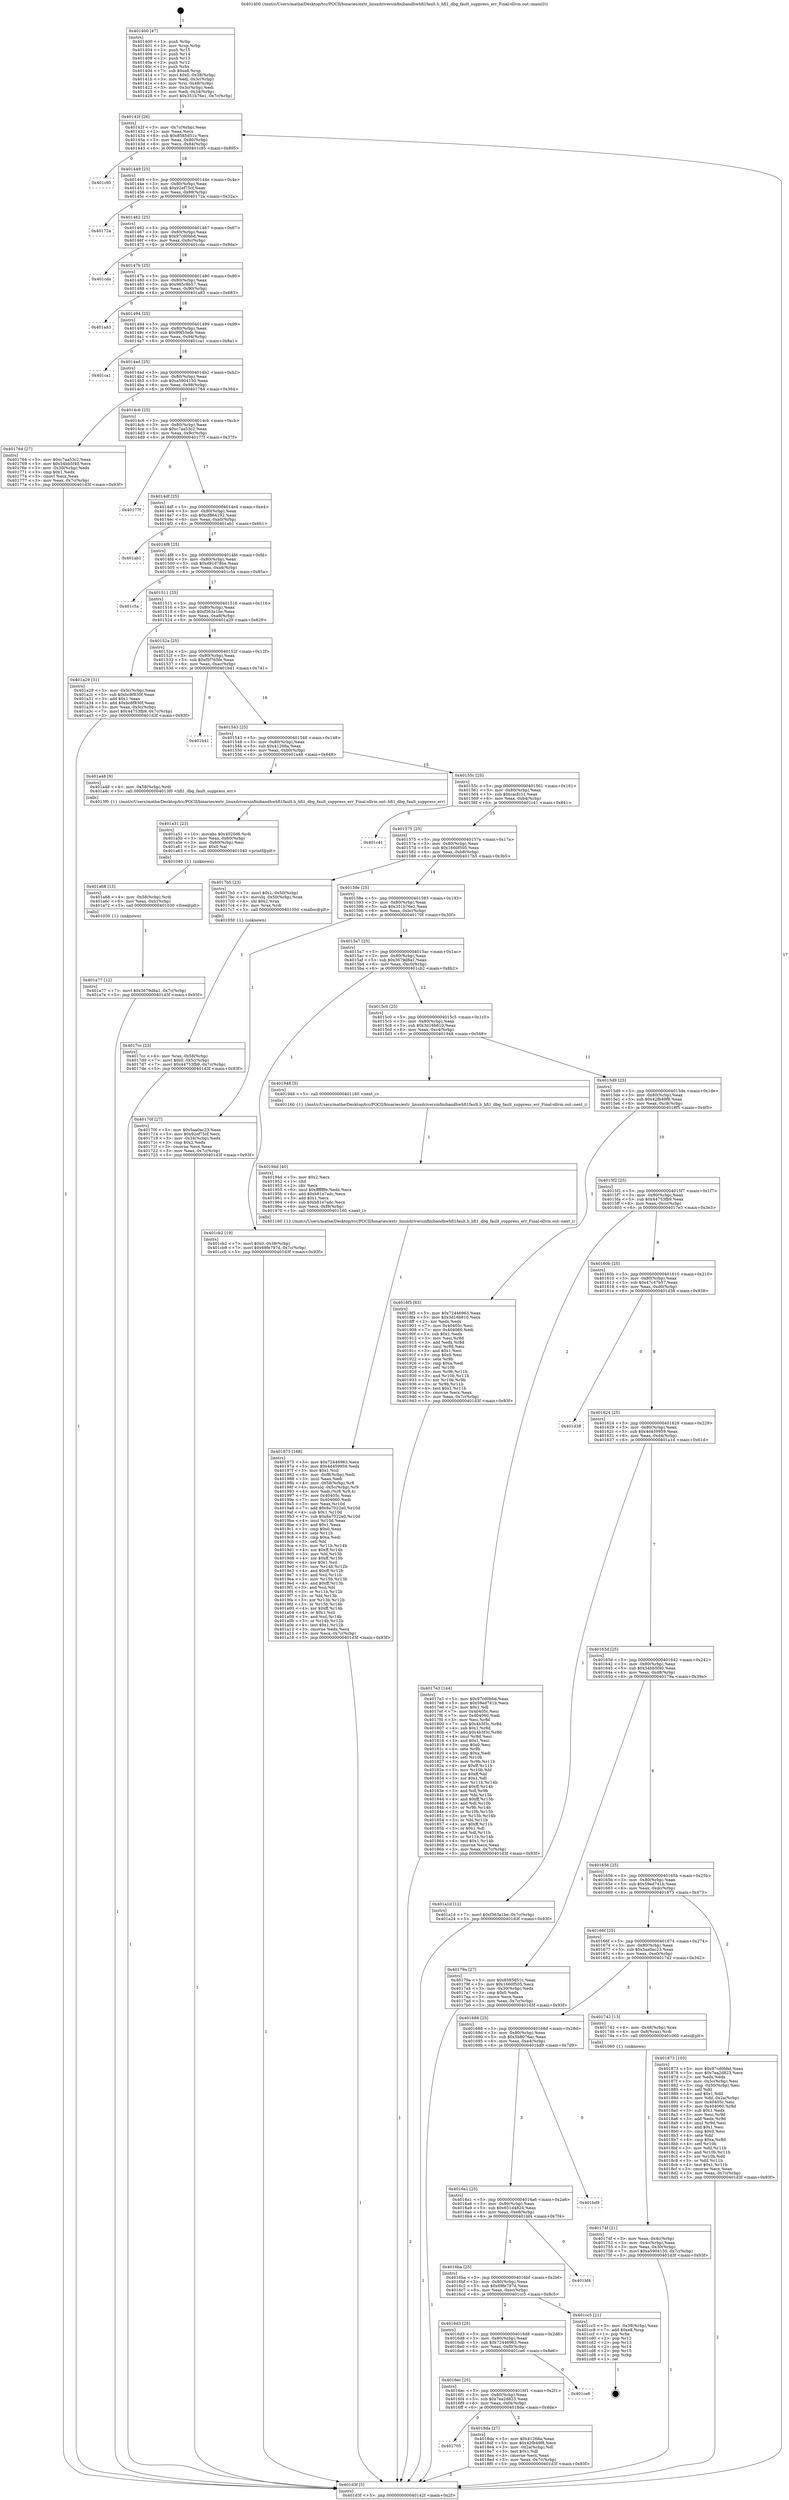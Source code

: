 digraph "0x401400" {
  label = "0x401400 (/mnt/c/Users/mathe/Desktop/tcc/POCII/binaries/extr_linuxdriversinfinibandhwhfi1fault.h_hfi1_dbg_fault_suppress_err_Final-ollvm.out::main(0))"
  labelloc = "t"
  node[shape=record]

  Entry [label="",width=0.3,height=0.3,shape=circle,fillcolor=black,style=filled]
  "0x40142f" [label="{
     0x40142f [26]\l
     | [instrs]\l
     &nbsp;&nbsp;0x40142f \<+3\>: mov -0x7c(%rbp),%eax\l
     &nbsp;&nbsp;0x401432 \<+2\>: mov %eax,%ecx\l
     &nbsp;&nbsp;0x401434 \<+6\>: sub $0x8585d51c,%ecx\l
     &nbsp;&nbsp;0x40143a \<+3\>: mov %eax,-0x80(%rbp)\l
     &nbsp;&nbsp;0x40143d \<+6\>: mov %ecx,-0x84(%rbp)\l
     &nbsp;&nbsp;0x401443 \<+6\>: je 0000000000401c95 \<main+0x895\>\l
  }"]
  "0x401c95" [label="{
     0x401c95\l
  }", style=dashed]
  "0x401449" [label="{
     0x401449 [25]\l
     | [instrs]\l
     &nbsp;&nbsp;0x401449 \<+5\>: jmp 000000000040144e \<main+0x4e\>\l
     &nbsp;&nbsp;0x40144e \<+3\>: mov -0x80(%rbp),%eax\l
     &nbsp;&nbsp;0x401451 \<+5\>: sub $0x92ef75cf,%eax\l
     &nbsp;&nbsp;0x401456 \<+6\>: mov %eax,-0x88(%rbp)\l
     &nbsp;&nbsp;0x40145c \<+6\>: je 000000000040172a \<main+0x32a\>\l
  }"]
  Exit [label="",width=0.3,height=0.3,shape=circle,fillcolor=black,style=filled,peripheries=2]
  "0x40172a" [label="{
     0x40172a\l
  }", style=dashed]
  "0x401462" [label="{
     0x401462 [25]\l
     | [instrs]\l
     &nbsp;&nbsp;0x401462 \<+5\>: jmp 0000000000401467 \<main+0x67\>\l
     &nbsp;&nbsp;0x401467 \<+3\>: mov -0x80(%rbp),%eax\l
     &nbsp;&nbsp;0x40146a \<+5\>: sub $0x97cd0bbd,%eax\l
     &nbsp;&nbsp;0x40146f \<+6\>: mov %eax,-0x8c(%rbp)\l
     &nbsp;&nbsp;0x401475 \<+6\>: je 0000000000401cda \<main+0x8da\>\l
  }"]
  "0x401a77" [label="{
     0x401a77 [12]\l
     | [instrs]\l
     &nbsp;&nbsp;0x401a77 \<+7\>: movl $0x3679d8a1,-0x7c(%rbp)\l
     &nbsp;&nbsp;0x401a7e \<+5\>: jmp 0000000000401d3f \<main+0x93f\>\l
  }"]
  "0x401cda" [label="{
     0x401cda\l
  }", style=dashed]
  "0x40147b" [label="{
     0x40147b [25]\l
     | [instrs]\l
     &nbsp;&nbsp;0x40147b \<+5\>: jmp 0000000000401480 \<main+0x80\>\l
     &nbsp;&nbsp;0x401480 \<+3\>: mov -0x80(%rbp),%eax\l
     &nbsp;&nbsp;0x401483 \<+5\>: sub $0x985c8b57,%eax\l
     &nbsp;&nbsp;0x401488 \<+6\>: mov %eax,-0x90(%rbp)\l
     &nbsp;&nbsp;0x40148e \<+6\>: je 0000000000401a83 \<main+0x683\>\l
  }"]
  "0x401a68" [label="{
     0x401a68 [15]\l
     | [instrs]\l
     &nbsp;&nbsp;0x401a68 \<+4\>: mov -0x58(%rbp),%rdi\l
     &nbsp;&nbsp;0x401a6c \<+6\>: mov %eax,-0xfc(%rbp)\l
     &nbsp;&nbsp;0x401a72 \<+5\>: call 0000000000401030 \<free@plt\>\l
     | [calls]\l
     &nbsp;&nbsp;0x401030 \{1\} (unknown)\l
  }"]
  "0x401a83" [label="{
     0x401a83\l
  }", style=dashed]
  "0x401494" [label="{
     0x401494 [25]\l
     | [instrs]\l
     &nbsp;&nbsp;0x401494 \<+5\>: jmp 0000000000401499 \<main+0x99\>\l
     &nbsp;&nbsp;0x401499 \<+3\>: mov -0x80(%rbp),%eax\l
     &nbsp;&nbsp;0x40149c \<+5\>: sub $0x99f55efe,%eax\l
     &nbsp;&nbsp;0x4014a1 \<+6\>: mov %eax,-0x94(%rbp)\l
     &nbsp;&nbsp;0x4014a7 \<+6\>: je 0000000000401ca1 \<main+0x8a1\>\l
  }"]
  "0x401a51" [label="{
     0x401a51 [23]\l
     | [instrs]\l
     &nbsp;&nbsp;0x401a51 \<+10\>: movabs $0x4020d6,%rdi\l
     &nbsp;&nbsp;0x401a5b \<+3\>: mov %eax,-0x60(%rbp)\l
     &nbsp;&nbsp;0x401a5e \<+3\>: mov -0x60(%rbp),%esi\l
     &nbsp;&nbsp;0x401a61 \<+2\>: mov $0x0,%al\l
     &nbsp;&nbsp;0x401a63 \<+5\>: call 0000000000401040 \<printf@plt\>\l
     | [calls]\l
     &nbsp;&nbsp;0x401040 \{1\} (unknown)\l
  }"]
  "0x401ca1" [label="{
     0x401ca1\l
  }", style=dashed]
  "0x4014ad" [label="{
     0x4014ad [25]\l
     | [instrs]\l
     &nbsp;&nbsp;0x4014ad \<+5\>: jmp 00000000004014b2 \<main+0xb2\>\l
     &nbsp;&nbsp;0x4014b2 \<+3\>: mov -0x80(%rbp),%eax\l
     &nbsp;&nbsp;0x4014b5 \<+5\>: sub $0xa5904150,%eax\l
     &nbsp;&nbsp;0x4014ba \<+6\>: mov %eax,-0x98(%rbp)\l
     &nbsp;&nbsp;0x4014c0 \<+6\>: je 0000000000401764 \<main+0x364\>\l
  }"]
  "0x401975" [label="{
     0x401975 [168]\l
     | [instrs]\l
     &nbsp;&nbsp;0x401975 \<+5\>: mov $0x72446963,%ecx\l
     &nbsp;&nbsp;0x40197a \<+5\>: mov $0x4d459959,%edx\l
     &nbsp;&nbsp;0x40197f \<+3\>: mov $0x1,%sil\l
     &nbsp;&nbsp;0x401982 \<+6\>: mov -0xf8(%rbp),%edi\l
     &nbsp;&nbsp;0x401988 \<+3\>: imul %eax,%edi\l
     &nbsp;&nbsp;0x40198b \<+4\>: mov -0x58(%rbp),%r8\l
     &nbsp;&nbsp;0x40198f \<+4\>: movslq -0x5c(%rbp),%r9\l
     &nbsp;&nbsp;0x401993 \<+4\>: mov %edi,(%r8,%r9,4)\l
     &nbsp;&nbsp;0x401997 \<+7\>: mov 0x40405c,%eax\l
     &nbsp;&nbsp;0x40199e \<+7\>: mov 0x404060,%edi\l
     &nbsp;&nbsp;0x4019a5 \<+3\>: mov %eax,%r10d\l
     &nbsp;&nbsp;0x4019a8 \<+7\>: add $0x8a7022a0,%r10d\l
     &nbsp;&nbsp;0x4019af \<+4\>: sub $0x1,%r10d\l
     &nbsp;&nbsp;0x4019b3 \<+7\>: sub $0x8a7022a0,%r10d\l
     &nbsp;&nbsp;0x4019ba \<+4\>: imul %r10d,%eax\l
     &nbsp;&nbsp;0x4019be \<+3\>: and $0x1,%eax\l
     &nbsp;&nbsp;0x4019c1 \<+3\>: cmp $0x0,%eax\l
     &nbsp;&nbsp;0x4019c4 \<+4\>: sete %r11b\l
     &nbsp;&nbsp;0x4019c8 \<+3\>: cmp $0xa,%edi\l
     &nbsp;&nbsp;0x4019cb \<+3\>: setl %bl\l
     &nbsp;&nbsp;0x4019ce \<+3\>: mov %r11b,%r14b\l
     &nbsp;&nbsp;0x4019d1 \<+4\>: xor $0xff,%r14b\l
     &nbsp;&nbsp;0x4019d5 \<+3\>: mov %bl,%r15b\l
     &nbsp;&nbsp;0x4019d8 \<+4\>: xor $0xff,%r15b\l
     &nbsp;&nbsp;0x4019dc \<+4\>: xor $0x1,%sil\l
     &nbsp;&nbsp;0x4019e0 \<+3\>: mov %r14b,%r12b\l
     &nbsp;&nbsp;0x4019e3 \<+4\>: and $0xff,%r12b\l
     &nbsp;&nbsp;0x4019e7 \<+3\>: and %sil,%r11b\l
     &nbsp;&nbsp;0x4019ea \<+3\>: mov %r15b,%r13b\l
     &nbsp;&nbsp;0x4019ed \<+4\>: and $0xff,%r13b\l
     &nbsp;&nbsp;0x4019f1 \<+3\>: and %sil,%bl\l
     &nbsp;&nbsp;0x4019f4 \<+3\>: or %r11b,%r12b\l
     &nbsp;&nbsp;0x4019f7 \<+3\>: or %bl,%r13b\l
     &nbsp;&nbsp;0x4019fa \<+3\>: xor %r13b,%r12b\l
     &nbsp;&nbsp;0x4019fd \<+3\>: or %r15b,%r14b\l
     &nbsp;&nbsp;0x401a00 \<+4\>: xor $0xff,%r14b\l
     &nbsp;&nbsp;0x401a04 \<+4\>: or $0x1,%sil\l
     &nbsp;&nbsp;0x401a08 \<+3\>: and %sil,%r14b\l
     &nbsp;&nbsp;0x401a0b \<+3\>: or %r14b,%r12b\l
     &nbsp;&nbsp;0x401a0e \<+4\>: test $0x1,%r12b\l
     &nbsp;&nbsp;0x401a12 \<+3\>: cmovne %edx,%ecx\l
     &nbsp;&nbsp;0x401a15 \<+3\>: mov %ecx,-0x7c(%rbp)\l
     &nbsp;&nbsp;0x401a18 \<+5\>: jmp 0000000000401d3f \<main+0x93f\>\l
  }"]
  "0x401764" [label="{
     0x401764 [27]\l
     | [instrs]\l
     &nbsp;&nbsp;0x401764 \<+5\>: mov $0xc7aa53c2,%eax\l
     &nbsp;&nbsp;0x401769 \<+5\>: mov $0x54bb5f40,%ecx\l
     &nbsp;&nbsp;0x40176e \<+3\>: mov -0x30(%rbp),%edx\l
     &nbsp;&nbsp;0x401771 \<+3\>: cmp $0x1,%edx\l
     &nbsp;&nbsp;0x401774 \<+3\>: cmovl %ecx,%eax\l
     &nbsp;&nbsp;0x401777 \<+3\>: mov %eax,-0x7c(%rbp)\l
     &nbsp;&nbsp;0x40177a \<+5\>: jmp 0000000000401d3f \<main+0x93f\>\l
  }"]
  "0x4014c6" [label="{
     0x4014c6 [25]\l
     | [instrs]\l
     &nbsp;&nbsp;0x4014c6 \<+5\>: jmp 00000000004014cb \<main+0xcb\>\l
     &nbsp;&nbsp;0x4014cb \<+3\>: mov -0x80(%rbp),%eax\l
     &nbsp;&nbsp;0x4014ce \<+5\>: sub $0xc7aa53c2,%eax\l
     &nbsp;&nbsp;0x4014d3 \<+6\>: mov %eax,-0x9c(%rbp)\l
     &nbsp;&nbsp;0x4014d9 \<+6\>: je 000000000040177f \<main+0x37f\>\l
  }"]
  "0x40194d" [label="{
     0x40194d [40]\l
     | [instrs]\l
     &nbsp;&nbsp;0x40194d \<+5\>: mov $0x2,%ecx\l
     &nbsp;&nbsp;0x401952 \<+1\>: cltd\l
     &nbsp;&nbsp;0x401953 \<+2\>: idiv %ecx\l
     &nbsp;&nbsp;0x401955 \<+6\>: imul $0xfffffffe,%edx,%ecx\l
     &nbsp;&nbsp;0x40195b \<+6\>: add $0xb81e7adc,%ecx\l
     &nbsp;&nbsp;0x401961 \<+3\>: add $0x1,%ecx\l
     &nbsp;&nbsp;0x401964 \<+6\>: sub $0xb81e7adc,%ecx\l
     &nbsp;&nbsp;0x40196a \<+6\>: mov %ecx,-0xf8(%rbp)\l
     &nbsp;&nbsp;0x401970 \<+5\>: call 0000000000401160 \<next_i\>\l
     | [calls]\l
     &nbsp;&nbsp;0x401160 \{1\} (/mnt/c/Users/mathe/Desktop/tcc/POCII/binaries/extr_linuxdriversinfinibandhwhfi1fault.h_hfi1_dbg_fault_suppress_err_Final-ollvm.out::next_i)\l
  }"]
  "0x40177f" [label="{
     0x40177f\l
  }", style=dashed]
  "0x4014df" [label="{
     0x4014df [25]\l
     | [instrs]\l
     &nbsp;&nbsp;0x4014df \<+5\>: jmp 00000000004014e4 \<main+0xe4\>\l
     &nbsp;&nbsp;0x4014e4 \<+3\>: mov -0x80(%rbp),%eax\l
     &nbsp;&nbsp;0x4014e7 \<+5\>: sub $0xcf864192,%eax\l
     &nbsp;&nbsp;0x4014ec \<+6\>: mov %eax,-0xa0(%rbp)\l
     &nbsp;&nbsp;0x4014f2 \<+6\>: je 0000000000401ab1 \<main+0x6b1\>\l
  }"]
  "0x401705" [label="{
     0x401705\l
  }", style=dashed]
  "0x401ab1" [label="{
     0x401ab1\l
  }", style=dashed]
  "0x4014f8" [label="{
     0x4014f8 [25]\l
     | [instrs]\l
     &nbsp;&nbsp;0x4014f8 \<+5\>: jmp 00000000004014fd \<main+0xfd\>\l
     &nbsp;&nbsp;0x4014fd \<+3\>: mov -0x80(%rbp),%eax\l
     &nbsp;&nbsp;0x401500 \<+5\>: sub $0xd91d78be,%eax\l
     &nbsp;&nbsp;0x401505 \<+6\>: mov %eax,-0xa4(%rbp)\l
     &nbsp;&nbsp;0x40150b \<+6\>: je 0000000000401c5a \<main+0x85a\>\l
  }"]
  "0x4018da" [label="{
     0x4018da [27]\l
     | [instrs]\l
     &nbsp;&nbsp;0x4018da \<+5\>: mov $0x41268a,%eax\l
     &nbsp;&nbsp;0x4018df \<+5\>: mov $0x42fb49f8,%ecx\l
     &nbsp;&nbsp;0x4018e4 \<+3\>: mov -0x2a(%rbp),%dl\l
     &nbsp;&nbsp;0x4018e7 \<+3\>: test $0x1,%dl\l
     &nbsp;&nbsp;0x4018ea \<+3\>: cmovne %ecx,%eax\l
     &nbsp;&nbsp;0x4018ed \<+3\>: mov %eax,-0x7c(%rbp)\l
     &nbsp;&nbsp;0x4018f0 \<+5\>: jmp 0000000000401d3f \<main+0x93f\>\l
  }"]
  "0x401c5a" [label="{
     0x401c5a\l
  }", style=dashed]
  "0x401511" [label="{
     0x401511 [25]\l
     | [instrs]\l
     &nbsp;&nbsp;0x401511 \<+5\>: jmp 0000000000401516 \<main+0x116\>\l
     &nbsp;&nbsp;0x401516 \<+3\>: mov -0x80(%rbp),%eax\l
     &nbsp;&nbsp;0x401519 \<+5\>: sub $0xf363a1be,%eax\l
     &nbsp;&nbsp;0x40151e \<+6\>: mov %eax,-0xa8(%rbp)\l
     &nbsp;&nbsp;0x401524 \<+6\>: je 0000000000401a29 \<main+0x629\>\l
  }"]
  "0x4016ec" [label="{
     0x4016ec [25]\l
     | [instrs]\l
     &nbsp;&nbsp;0x4016ec \<+5\>: jmp 00000000004016f1 \<main+0x2f1\>\l
     &nbsp;&nbsp;0x4016f1 \<+3\>: mov -0x80(%rbp),%eax\l
     &nbsp;&nbsp;0x4016f4 \<+5\>: sub $0x7ea2d823,%eax\l
     &nbsp;&nbsp;0x4016f9 \<+6\>: mov %eax,-0xf4(%rbp)\l
     &nbsp;&nbsp;0x4016ff \<+6\>: je 00000000004018da \<main+0x4da\>\l
  }"]
  "0x401a29" [label="{
     0x401a29 [31]\l
     | [instrs]\l
     &nbsp;&nbsp;0x401a29 \<+3\>: mov -0x5c(%rbp),%eax\l
     &nbsp;&nbsp;0x401a2c \<+5\>: sub $0xbc8f830f,%eax\l
     &nbsp;&nbsp;0x401a31 \<+3\>: add $0x1,%eax\l
     &nbsp;&nbsp;0x401a34 \<+5\>: add $0xbc8f830f,%eax\l
     &nbsp;&nbsp;0x401a39 \<+3\>: mov %eax,-0x5c(%rbp)\l
     &nbsp;&nbsp;0x401a3c \<+7\>: movl $0x44753fb9,-0x7c(%rbp)\l
     &nbsp;&nbsp;0x401a43 \<+5\>: jmp 0000000000401d3f \<main+0x93f\>\l
  }"]
  "0x40152a" [label="{
     0x40152a [25]\l
     | [instrs]\l
     &nbsp;&nbsp;0x40152a \<+5\>: jmp 000000000040152f \<main+0x12f\>\l
     &nbsp;&nbsp;0x40152f \<+3\>: mov -0x80(%rbp),%eax\l
     &nbsp;&nbsp;0x401532 \<+5\>: sub $0xf5f765fe,%eax\l
     &nbsp;&nbsp;0x401537 \<+6\>: mov %eax,-0xac(%rbp)\l
     &nbsp;&nbsp;0x40153d \<+6\>: je 0000000000401b41 \<main+0x741\>\l
  }"]
  "0x401ce6" [label="{
     0x401ce6\l
  }", style=dashed]
  "0x401b41" [label="{
     0x401b41\l
  }", style=dashed]
  "0x401543" [label="{
     0x401543 [25]\l
     | [instrs]\l
     &nbsp;&nbsp;0x401543 \<+5\>: jmp 0000000000401548 \<main+0x148\>\l
     &nbsp;&nbsp;0x401548 \<+3\>: mov -0x80(%rbp),%eax\l
     &nbsp;&nbsp;0x40154b \<+5\>: sub $0x41268a,%eax\l
     &nbsp;&nbsp;0x401550 \<+6\>: mov %eax,-0xb0(%rbp)\l
     &nbsp;&nbsp;0x401556 \<+6\>: je 0000000000401a48 \<main+0x648\>\l
  }"]
  "0x4016d3" [label="{
     0x4016d3 [25]\l
     | [instrs]\l
     &nbsp;&nbsp;0x4016d3 \<+5\>: jmp 00000000004016d8 \<main+0x2d8\>\l
     &nbsp;&nbsp;0x4016d8 \<+3\>: mov -0x80(%rbp),%eax\l
     &nbsp;&nbsp;0x4016db \<+5\>: sub $0x72446963,%eax\l
     &nbsp;&nbsp;0x4016e0 \<+6\>: mov %eax,-0xf0(%rbp)\l
     &nbsp;&nbsp;0x4016e6 \<+6\>: je 0000000000401ce6 \<main+0x8e6\>\l
  }"]
  "0x401a48" [label="{
     0x401a48 [9]\l
     | [instrs]\l
     &nbsp;&nbsp;0x401a48 \<+4\>: mov -0x58(%rbp),%rdi\l
     &nbsp;&nbsp;0x401a4c \<+5\>: call 00000000004013f0 \<hfi1_dbg_fault_suppress_err\>\l
     | [calls]\l
     &nbsp;&nbsp;0x4013f0 \{1\} (/mnt/c/Users/mathe/Desktop/tcc/POCII/binaries/extr_linuxdriversinfinibandhwhfi1fault.h_hfi1_dbg_fault_suppress_err_Final-ollvm.out::hfi1_dbg_fault_suppress_err)\l
  }"]
  "0x40155c" [label="{
     0x40155c [25]\l
     | [instrs]\l
     &nbsp;&nbsp;0x40155c \<+5\>: jmp 0000000000401561 \<main+0x161\>\l
     &nbsp;&nbsp;0x401561 \<+3\>: mov -0x80(%rbp),%eax\l
     &nbsp;&nbsp;0x401564 \<+5\>: sub $0xcacfc31,%eax\l
     &nbsp;&nbsp;0x401569 \<+6\>: mov %eax,-0xb4(%rbp)\l
     &nbsp;&nbsp;0x40156f \<+6\>: je 0000000000401c41 \<main+0x841\>\l
  }"]
  "0x401cc5" [label="{
     0x401cc5 [21]\l
     | [instrs]\l
     &nbsp;&nbsp;0x401cc5 \<+3\>: mov -0x38(%rbp),%eax\l
     &nbsp;&nbsp;0x401cc8 \<+7\>: add $0xe8,%rsp\l
     &nbsp;&nbsp;0x401ccf \<+1\>: pop %rbx\l
     &nbsp;&nbsp;0x401cd0 \<+2\>: pop %r12\l
     &nbsp;&nbsp;0x401cd2 \<+2\>: pop %r13\l
     &nbsp;&nbsp;0x401cd4 \<+2\>: pop %r14\l
     &nbsp;&nbsp;0x401cd6 \<+2\>: pop %r15\l
     &nbsp;&nbsp;0x401cd8 \<+1\>: pop %rbp\l
     &nbsp;&nbsp;0x401cd9 \<+1\>: ret\l
  }"]
  "0x401c41" [label="{
     0x401c41\l
  }", style=dashed]
  "0x401575" [label="{
     0x401575 [25]\l
     | [instrs]\l
     &nbsp;&nbsp;0x401575 \<+5\>: jmp 000000000040157a \<main+0x17a\>\l
     &nbsp;&nbsp;0x40157a \<+3\>: mov -0x80(%rbp),%eax\l
     &nbsp;&nbsp;0x40157d \<+5\>: sub $0x1660f505,%eax\l
     &nbsp;&nbsp;0x401582 \<+6\>: mov %eax,-0xb8(%rbp)\l
     &nbsp;&nbsp;0x401588 \<+6\>: je 00000000004017b5 \<main+0x3b5\>\l
  }"]
  "0x4016ba" [label="{
     0x4016ba [25]\l
     | [instrs]\l
     &nbsp;&nbsp;0x4016ba \<+5\>: jmp 00000000004016bf \<main+0x2bf\>\l
     &nbsp;&nbsp;0x4016bf \<+3\>: mov -0x80(%rbp),%eax\l
     &nbsp;&nbsp;0x4016c2 \<+5\>: sub $0x69fe797d,%eax\l
     &nbsp;&nbsp;0x4016c7 \<+6\>: mov %eax,-0xec(%rbp)\l
     &nbsp;&nbsp;0x4016cd \<+6\>: je 0000000000401cc5 \<main+0x8c5\>\l
  }"]
  "0x4017b5" [label="{
     0x4017b5 [23]\l
     | [instrs]\l
     &nbsp;&nbsp;0x4017b5 \<+7\>: movl $0x1,-0x50(%rbp)\l
     &nbsp;&nbsp;0x4017bc \<+4\>: movslq -0x50(%rbp),%rax\l
     &nbsp;&nbsp;0x4017c0 \<+4\>: shl $0x2,%rax\l
     &nbsp;&nbsp;0x4017c4 \<+3\>: mov %rax,%rdi\l
     &nbsp;&nbsp;0x4017c7 \<+5\>: call 0000000000401050 \<malloc@plt\>\l
     | [calls]\l
     &nbsp;&nbsp;0x401050 \{1\} (unknown)\l
  }"]
  "0x40158e" [label="{
     0x40158e [25]\l
     | [instrs]\l
     &nbsp;&nbsp;0x40158e \<+5\>: jmp 0000000000401593 \<main+0x193\>\l
     &nbsp;&nbsp;0x401593 \<+3\>: mov -0x80(%rbp),%eax\l
     &nbsp;&nbsp;0x401596 \<+5\>: sub $0x351b76e1,%eax\l
     &nbsp;&nbsp;0x40159b \<+6\>: mov %eax,-0xbc(%rbp)\l
     &nbsp;&nbsp;0x4015a1 \<+6\>: je 000000000040170f \<main+0x30f\>\l
  }"]
  "0x401bf4" [label="{
     0x401bf4\l
  }", style=dashed]
  "0x40170f" [label="{
     0x40170f [27]\l
     | [instrs]\l
     &nbsp;&nbsp;0x40170f \<+5\>: mov $0x5aa0ac23,%eax\l
     &nbsp;&nbsp;0x401714 \<+5\>: mov $0x92ef75cf,%ecx\l
     &nbsp;&nbsp;0x401719 \<+3\>: mov -0x34(%rbp),%edx\l
     &nbsp;&nbsp;0x40171c \<+3\>: cmp $0x2,%edx\l
     &nbsp;&nbsp;0x40171f \<+3\>: cmovne %ecx,%eax\l
     &nbsp;&nbsp;0x401722 \<+3\>: mov %eax,-0x7c(%rbp)\l
     &nbsp;&nbsp;0x401725 \<+5\>: jmp 0000000000401d3f \<main+0x93f\>\l
  }"]
  "0x4015a7" [label="{
     0x4015a7 [25]\l
     | [instrs]\l
     &nbsp;&nbsp;0x4015a7 \<+5\>: jmp 00000000004015ac \<main+0x1ac\>\l
     &nbsp;&nbsp;0x4015ac \<+3\>: mov -0x80(%rbp),%eax\l
     &nbsp;&nbsp;0x4015af \<+5\>: sub $0x3679d8a1,%eax\l
     &nbsp;&nbsp;0x4015b4 \<+6\>: mov %eax,-0xc0(%rbp)\l
     &nbsp;&nbsp;0x4015ba \<+6\>: je 0000000000401cb2 \<main+0x8b2\>\l
  }"]
  "0x401d3f" [label="{
     0x401d3f [5]\l
     | [instrs]\l
     &nbsp;&nbsp;0x401d3f \<+5\>: jmp 000000000040142f \<main+0x2f\>\l
  }"]
  "0x401400" [label="{
     0x401400 [47]\l
     | [instrs]\l
     &nbsp;&nbsp;0x401400 \<+1\>: push %rbp\l
     &nbsp;&nbsp;0x401401 \<+3\>: mov %rsp,%rbp\l
     &nbsp;&nbsp;0x401404 \<+2\>: push %r15\l
     &nbsp;&nbsp;0x401406 \<+2\>: push %r14\l
     &nbsp;&nbsp;0x401408 \<+2\>: push %r13\l
     &nbsp;&nbsp;0x40140a \<+2\>: push %r12\l
     &nbsp;&nbsp;0x40140c \<+1\>: push %rbx\l
     &nbsp;&nbsp;0x40140d \<+7\>: sub $0xe8,%rsp\l
     &nbsp;&nbsp;0x401414 \<+7\>: movl $0x0,-0x38(%rbp)\l
     &nbsp;&nbsp;0x40141b \<+3\>: mov %edi,-0x3c(%rbp)\l
     &nbsp;&nbsp;0x40141e \<+4\>: mov %rsi,-0x48(%rbp)\l
     &nbsp;&nbsp;0x401422 \<+3\>: mov -0x3c(%rbp),%edi\l
     &nbsp;&nbsp;0x401425 \<+3\>: mov %edi,-0x34(%rbp)\l
     &nbsp;&nbsp;0x401428 \<+7\>: movl $0x351b76e1,-0x7c(%rbp)\l
  }"]
  "0x4016a1" [label="{
     0x4016a1 [25]\l
     | [instrs]\l
     &nbsp;&nbsp;0x4016a1 \<+5\>: jmp 00000000004016a6 \<main+0x2a6\>\l
     &nbsp;&nbsp;0x4016a6 \<+3\>: mov -0x80(%rbp),%eax\l
     &nbsp;&nbsp;0x4016a9 \<+5\>: sub $0x651d4824,%eax\l
     &nbsp;&nbsp;0x4016ae \<+6\>: mov %eax,-0xe8(%rbp)\l
     &nbsp;&nbsp;0x4016b4 \<+6\>: je 0000000000401bf4 \<main+0x7f4\>\l
  }"]
  "0x401cb2" [label="{
     0x401cb2 [19]\l
     | [instrs]\l
     &nbsp;&nbsp;0x401cb2 \<+7\>: movl $0x0,-0x38(%rbp)\l
     &nbsp;&nbsp;0x401cb9 \<+7\>: movl $0x69fe797d,-0x7c(%rbp)\l
     &nbsp;&nbsp;0x401cc0 \<+5\>: jmp 0000000000401d3f \<main+0x93f\>\l
  }"]
  "0x4015c0" [label="{
     0x4015c0 [25]\l
     | [instrs]\l
     &nbsp;&nbsp;0x4015c0 \<+5\>: jmp 00000000004015c5 \<main+0x1c5\>\l
     &nbsp;&nbsp;0x4015c5 \<+3\>: mov -0x80(%rbp),%eax\l
     &nbsp;&nbsp;0x4015c8 \<+5\>: sub $0x3d16b810,%eax\l
     &nbsp;&nbsp;0x4015cd \<+6\>: mov %eax,-0xc4(%rbp)\l
     &nbsp;&nbsp;0x4015d3 \<+6\>: je 0000000000401948 \<main+0x548\>\l
  }"]
  "0x401bd9" [label="{
     0x401bd9\l
  }", style=dashed]
  "0x401948" [label="{
     0x401948 [5]\l
     | [instrs]\l
     &nbsp;&nbsp;0x401948 \<+5\>: call 0000000000401160 \<next_i\>\l
     | [calls]\l
     &nbsp;&nbsp;0x401160 \{1\} (/mnt/c/Users/mathe/Desktop/tcc/POCII/binaries/extr_linuxdriversinfinibandhwhfi1fault.h_hfi1_dbg_fault_suppress_err_Final-ollvm.out::next_i)\l
  }"]
  "0x4015d9" [label="{
     0x4015d9 [25]\l
     | [instrs]\l
     &nbsp;&nbsp;0x4015d9 \<+5\>: jmp 00000000004015de \<main+0x1de\>\l
     &nbsp;&nbsp;0x4015de \<+3\>: mov -0x80(%rbp),%eax\l
     &nbsp;&nbsp;0x4015e1 \<+5\>: sub $0x42fb49f8,%eax\l
     &nbsp;&nbsp;0x4015e6 \<+6\>: mov %eax,-0xc8(%rbp)\l
     &nbsp;&nbsp;0x4015ec \<+6\>: je 00000000004018f5 \<main+0x4f5\>\l
  }"]
  "0x4017cc" [label="{
     0x4017cc [23]\l
     | [instrs]\l
     &nbsp;&nbsp;0x4017cc \<+4\>: mov %rax,-0x58(%rbp)\l
     &nbsp;&nbsp;0x4017d0 \<+7\>: movl $0x0,-0x5c(%rbp)\l
     &nbsp;&nbsp;0x4017d7 \<+7\>: movl $0x44753fb9,-0x7c(%rbp)\l
     &nbsp;&nbsp;0x4017de \<+5\>: jmp 0000000000401d3f \<main+0x93f\>\l
  }"]
  "0x4018f5" [label="{
     0x4018f5 [83]\l
     | [instrs]\l
     &nbsp;&nbsp;0x4018f5 \<+5\>: mov $0x72446963,%eax\l
     &nbsp;&nbsp;0x4018fa \<+5\>: mov $0x3d16b810,%ecx\l
     &nbsp;&nbsp;0x4018ff \<+2\>: xor %edx,%edx\l
     &nbsp;&nbsp;0x401901 \<+7\>: mov 0x40405c,%esi\l
     &nbsp;&nbsp;0x401908 \<+7\>: mov 0x404060,%edi\l
     &nbsp;&nbsp;0x40190f \<+3\>: sub $0x1,%edx\l
     &nbsp;&nbsp;0x401912 \<+3\>: mov %esi,%r8d\l
     &nbsp;&nbsp;0x401915 \<+3\>: add %edx,%r8d\l
     &nbsp;&nbsp;0x401918 \<+4\>: imul %r8d,%esi\l
     &nbsp;&nbsp;0x40191c \<+3\>: and $0x1,%esi\l
     &nbsp;&nbsp;0x40191f \<+3\>: cmp $0x0,%esi\l
     &nbsp;&nbsp;0x401922 \<+4\>: sete %r9b\l
     &nbsp;&nbsp;0x401926 \<+3\>: cmp $0xa,%edi\l
     &nbsp;&nbsp;0x401929 \<+4\>: setl %r10b\l
     &nbsp;&nbsp;0x40192d \<+3\>: mov %r9b,%r11b\l
     &nbsp;&nbsp;0x401930 \<+3\>: and %r10b,%r11b\l
     &nbsp;&nbsp;0x401933 \<+3\>: xor %r10b,%r9b\l
     &nbsp;&nbsp;0x401936 \<+3\>: or %r9b,%r11b\l
     &nbsp;&nbsp;0x401939 \<+4\>: test $0x1,%r11b\l
     &nbsp;&nbsp;0x40193d \<+3\>: cmovne %ecx,%eax\l
     &nbsp;&nbsp;0x401940 \<+3\>: mov %eax,-0x7c(%rbp)\l
     &nbsp;&nbsp;0x401943 \<+5\>: jmp 0000000000401d3f \<main+0x93f\>\l
  }"]
  "0x4015f2" [label="{
     0x4015f2 [25]\l
     | [instrs]\l
     &nbsp;&nbsp;0x4015f2 \<+5\>: jmp 00000000004015f7 \<main+0x1f7\>\l
     &nbsp;&nbsp;0x4015f7 \<+3\>: mov -0x80(%rbp),%eax\l
     &nbsp;&nbsp;0x4015fa \<+5\>: sub $0x44753fb9,%eax\l
     &nbsp;&nbsp;0x4015ff \<+6\>: mov %eax,-0xcc(%rbp)\l
     &nbsp;&nbsp;0x401605 \<+6\>: je 00000000004017e3 \<main+0x3e3\>\l
  }"]
  "0x40174f" [label="{
     0x40174f [21]\l
     | [instrs]\l
     &nbsp;&nbsp;0x40174f \<+3\>: mov %eax,-0x4c(%rbp)\l
     &nbsp;&nbsp;0x401752 \<+3\>: mov -0x4c(%rbp),%eax\l
     &nbsp;&nbsp;0x401755 \<+3\>: mov %eax,-0x30(%rbp)\l
     &nbsp;&nbsp;0x401758 \<+7\>: movl $0xa5904150,-0x7c(%rbp)\l
     &nbsp;&nbsp;0x40175f \<+5\>: jmp 0000000000401d3f \<main+0x93f\>\l
  }"]
  "0x4017e3" [label="{
     0x4017e3 [144]\l
     | [instrs]\l
     &nbsp;&nbsp;0x4017e3 \<+5\>: mov $0x97cd0bbd,%eax\l
     &nbsp;&nbsp;0x4017e8 \<+5\>: mov $0x59ed741b,%ecx\l
     &nbsp;&nbsp;0x4017ed \<+2\>: mov $0x1,%dl\l
     &nbsp;&nbsp;0x4017ef \<+7\>: mov 0x40405c,%esi\l
     &nbsp;&nbsp;0x4017f6 \<+7\>: mov 0x404060,%edi\l
     &nbsp;&nbsp;0x4017fd \<+3\>: mov %esi,%r8d\l
     &nbsp;&nbsp;0x401800 \<+7\>: sub $0x4b3f3c,%r8d\l
     &nbsp;&nbsp;0x401807 \<+4\>: sub $0x1,%r8d\l
     &nbsp;&nbsp;0x40180b \<+7\>: add $0x4b3f3c,%r8d\l
     &nbsp;&nbsp;0x401812 \<+4\>: imul %r8d,%esi\l
     &nbsp;&nbsp;0x401816 \<+3\>: and $0x1,%esi\l
     &nbsp;&nbsp;0x401819 \<+3\>: cmp $0x0,%esi\l
     &nbsp;&nbsp;0x40181c \<+4\>: sete %r9b\l
     &nbsp;&nbsp;0x401820 \<+3\>: cmp $0xa,%edi\l
     &nbsp;&nbsp;0x401823 \<+4\>: setl %r10b\l
     &nbsp;&nbsp;0x401827 \<+3\>: mov %r9b,%r11b\l
     &nbsp;&nbsp;0x40182a \<+4\>: xor $0xff,%r11b\l
     &nbsp;&nbsp;0x40182e \<+3\>: mov %r10b,%bl\l
     &nbsp;&nbsp;0x401831 \<+3\>: xor $0xff,%bl\l
     &nbsp;&nbsp;0x401834 \<+3\>: xor $0x1,%dl\l
     &nbsp;&nbsp;0x401837 \<+3\>: mov %r11b,%r14b\l
     &nbsp;&nbsp;0x40183a \<+4\>: and $0xff,%r14b\l
     &nbsp;&nbsp;0x40183e \<+3\>: and %dl,%r9b\l
     &nbsp;&nbsp;0x401841 \<+3\>: mov %bl,%r15b\l
     &nbsp;&nbsp;0x401844 \<+4\>: and $0xff,%r15b\l
     &nbsp;&nbsp;0x401848 \<+3\>: and %dl,%r10b\l
     &nbsp;&nbsp;0x40184b \<+3\>: or %r9b,%r14b\l
     &nbsp;&nbsp;0x40184e \<+3\>: or %r10b,%r15b\l
     &nbsp;&nbsp;0x401851 \<+3\>: xor %r15b,%r14b\l
     &nbsp;&nbsp;0x401854 \<+3\>: or %bl,%r11b\l
     &nbsp;&nbsp;0x401857 \<+4\>: xor $0xff,%r11b\l
     &nbsp;&nbsp;0x40185b \<+3\>: or $0x1,%dl\l
     &nbsp;&nbsp;0x40185e \<+3\>: and %dl,%r11b\l
     &nbsp;&nbsp;0x401861 \<+3\>: or %r11b,%r14b\l
     &nbsp;&nbsp;0x401864 \<+4\>: test $0x1,%r14b\l
     &nbsp;&nbsp;0x401868 \<+3\>: cmovne %ecx,%eax\l
     &nbsp;&nbsp;0x40186b \<+3\>: mov %eax,-0x7c(%rbp)\l
     &nbsp;&nbsp;0x40186e \<+5\>: jmp 0000000000401d3f \<main+0x93f\>\l
  }"]
  "0x40160b" [label="{
     0x40160b [25]\l
     | [instrs]\l
     &nbsp;&nbsp;0x40160b \<+5\>: jmp 0000000000401610 \<main+0x210\>\l
     &nbsp;&nbsp;0x401610 \<+3\>: mov -0x80(%rbp),%eax\l
     &nbsp;&nbsp;0x401613 \<+5\>: sub $0x47c47b57,%eax\l
     &nbsp;&nbsp;0x401618 \<+6\>: mov %eax,-0xd0(%rbp)\l
     &nbsp;&nbsp;0x40161e \<+6\>: je 0000000000401d38 \<main+0x938\>\l
  }"]
  "0x401688" [label="{
     0x401688 [25]\l
     | [instrs]\l
     &nbsp;&nbsp;0x401688 \<+5\>: jmp 000000000040168d \<main+0x28d\>\l
     &nbsp;&nbsp;0x40168d \<+3\>: mov -0x80(%rbp),%eax\l
     &nbsp;&nbsp;0x401690 \<+5\>: sub $0x5b8076ac,%eax\l
     &nbsp;&nbsp;0x401695 \<+6\>: mov %eax,-0xe4(%rbp)\l
     &nbsp;&nbsp;0x40169b \<+6\>: je 0000000000401bd9 \<main+0x7d9\>\l
  }"]
  "0x401d38" [label="{
     0x401d38\l
  }", style=dashed]
  "0x401624" [label="{
     0x401624 [25]\l
     | [instrs]\l
     &nbsp;&nbsp;0x401624 \<+5\>: jmp 0000000000401629 \<main+0x229\>\l
     &nbsp;&nbsp;0x401629 \<+3\>: mov -0x80(%rbp),%eax\l
     &nbsp;&nbsp;0x40162c \<+5\>: sub $0x4d459959,%eax\l
     &nbsp;&nbsp;0x401631 \<+6\>: mov %eax,-0xd4(%rbp)\l
     &nbsp;&nbsp;0x401637 \<+6\>: je 0000000000401a1d \<main+0x61d\>\l
  }"]
  "0x401742" [label="{
     0x401742 [13]\l
     | [instrs]\l
     &nbsp;&nbsp;0x401742 \<+4\>: mov -0x48(%rbp),%rax\l
     &nbsp;&nbsp;0x401746 \<+4\>: mov 0x8(%rax),%rdi\l
     &nbsp;&nbsp;0x40174a \<+5\>: call 0000000000401060 \<atoi@plt\>\l
     | [calls]\l
     &nbsp;&nbsp;0x401060 \{1\} (unknown)\l
  }"]
  "0x401a1d" [label="{
     0x401a1d [12]\l
     | [instrs]\l
     &nbsp;&nbsp;0x401a1d \<+7\>: movl $0xf363a1be,-0x7c(%rbp)\l
     &nbsp;&nbsp;0x401a24 \<+5\>: jmp 0000000000401d3f \<main+0x93f\>\l
  }"]
  "0x40163d" [label="{
     0x40163d [25]\l
     | [instrs]\l
     &nbsp;&nbsp;0x40163d \<+5\>: jmp 0000000000401642 \<main+0x242\>\l
     &nbsp;&nbsp;0x401642 \<+3\>: mov -0x80(%rbp),%eax\l
     &nbsp;&nbsp;0x401645 \<+5\>: sub $0x54bb5f40,%eax\l
     &nbsp;&nbsp;0x40164a \<+6\>: mov %eax,-0xd8(%rbp)\l
     &nbsp;&nbsp;0x401650 \<+6\>: je 000000000040179a \<main+0x39a\>\l
  }"]
  "0x40166f" [label="{
     0x40166f [25]\l
     | [instrs]\l
     &nbsp;&nbsp;0x40166f \<+5\>: jmp 0000000000401674 \<main+0x274\>\l
     &nbsp;&nbsp;0x401674 \<+3\>: mov -0x80(%rbp),%eax\l
     &nbsp;&nbsp;0x401677 \<+5\>: sub $0x5aa0ac23,%eax\l
     &nbsp;&nbsp;0x40167c \<+6\>: mov %eax,-0xe0(%rbp)\l
     &nbsp;&nbsp;0x401682 \<+6\>: je 0000000000401742 \<main+0x342\>\l
  }"]
  "0x40179a" [label="{
     0x40179a [27]\l
     | [instrs]\l
     &nbsp;&nbsp;0x40179a \<+5\>: mov $0x8585d51c,%eax\l
     &nbsp;&nbsp;0x40179f \<+5\>: mov $0x1660f505,%ecx\l
     &nbsp;&nbsp;0x4017a4 \<+3\>: mov -0x30(%rbp),%edx\l
     &nbsp;&nbsp;0x4017a7 \<+3\>: cmp $0x0,%edx\l
     &nbsp;&nbsp;0x4017aa \<+3\>: cmove %ecx,%eax\l
     &nbsp;&nbsp;0x4017ad \<+3\>: mov %eax,-0x7c(%rbp)\l
     &nbsp;&nbsp;0x4017b0 \<+5\>: jmp 0000000000401d3f \<main+0x93f\>\l
  }"]
  "0x401656" [label="{
     0x401656 [25]\l
     | [instrs]\l
     &nbsp;&nbsp;0x401656 \<+5\>: jmp 000000000040165b \<main+0x25b\>\l
     &nbsp;&nbsp;0x40165b \<+3\>: mov -0x80(%rbp),%eax\l
     &nbsp;&nbsp;0x40165e \<+5\>: sub $0x59ed741b,%eax\l
     &nbsp;&nbsp;0x401663 \<+6\>: mov %eax,-0xdc(%rbp)\l
     &nbsp;&nbsp;0x401669 \<+6\>: je 0000000000401873 \<main+0x473\>\l
  }"]
  "0x401873" [label="{
     0x401873 [103]\l
     | [instrs]\l
     &nbsp;&nbsp;0x401873 \<+5\>: mov $0x97cd0bbd,%eax\l
     &nbsp;&nbsp;0x401878 \<+5\>: mov $0x7ea2d823,%ecx\l
     &nbsp;&nbsp;0x40187d \<+2\>: xor %edx,%edx\l
     &nbsp;&nbsp;0x40187f \<+3\>: mov -0x5c(%rbp),%esi\l
     &nbsp;&nbsp;0x401882 \<+3\>: cmp -0x50(%rbp),%esi\l
     &nbsp;&nbsp;0x401885 \<+4\>: setl %dil\l
     &nbsp;&nbsp;0x401889 \<+4\>: and $0x1,%dil\l
     &nbsp;&nbsp;0x40188d \<+4\>: mov %dil,-0x2a(%rbp)\l
     &nbsp;&nbsp;0x401891 \<+7\>: mov 0x40405c,%esi\l
     &nbsp;&nbsp;0x401898 \<+8\>: mov 0x404060,%r8d\l
     &nbsp;&nbsp;0x4018a0 \<+3\>: sub $0x1,%edx\l
     &nbsp;&nbsp;0x4018a3 \<+3\>: mov %esi,%r9d\l
     &nbsp;&nbsp;0x4018a6 \<+3\>: add %edx,%r9d\l
     &nbsp;&nbsp;0x4018a9 \<+4\>: imul %r9d,%esi\l
     &nbsp;&nbsp;0x4018ad \<+3\>: and $0x1,%esi\l
     &nbsp;&nbsp;0x4018b0 \<+3\>: cmp $0x0,%esi\l
     &nbsp;&nbsp;0x4018b3 \<+4\>: sete %dil\l
     &nbsp;&nbsp;0x4018b7 \<+4\>: cmp $0xa,%r8d\l
     &nbsp;&nbsp;0x4018bb \<+4\>: setl %r10b\l
     &nbsp;&nbsp;0x4018bf \<+3\>: mov %dil,%r11b\l
     &nbsp;&nbsp;0x4018c2 \<+3\>: and %r10b,%r11b\l
     &nbsp;&nbsp;0x4018c5 \<+3\>: xor %r10b,%dil\l
     &nbsp;&nbsp;0x4018c8 \<+3\>: or %dil,%r11b\l
     &nbsp;&nbsp;0x4018cb \<+4\>: test $0x1,%r11b\l
     &nbsp;&nbsp;0x4018cf \<+3\>: cmovne %ecx,%eax\l
     &nbsp;&nbsp;0x4018d2 \<+3\>: mov %eax,-0x7c(%rbp)\l
     &nbsp;&nbsp;0x4018d5 \<+5\>: jmp 0000000000401d3f \<main+0x93f\>\l
  }"]
  Entry -> "0x401400" [label=" 1"]
  "0x40142f" -> "0x401c95" [label=" 0"]
  "0x40142f" -> "0x401449" [label=" 18"]
  "0x401cc5" -> Exit [label=" 1"]
  "0x401449" -> "0x40172a" [label=" 0"]
  "0x401449" -> "0x401462" [label=" 18"]
  "0x401cb2" -> "0x401d3f" [label=" 1"]
  "0x401462" -> "0x401cda" [label=" 0"]
  "0x401462" -> "0x40147b" [label=" 18"]
  "0x401a77" -> "0x401d3f" [label=" 1"]
  "0x40147b" -> "0x401a83" [label=" 0"]
  "0x40147b" -> "0x401494" [label=" 18"]
  "0x401a68" -> "0x401a77" [label=" 1"]
  "0x401494" -> "0x401ca1" [label=" 0"]
  "0x401494" -> "0x4014ad" [label=" 18"]
  "0x401a51" -> "0x401a68" [label=" 1"]
  "0x4014ad" -> "0x401764" [label=" 1"]
  "0x4014ad" -> "0x4014c6" [label=" 17"]
  "0x401a48" -> "0x401a51" [label=" 1"]
  "0x4014c6" -> "0x40177f" [label=" 0"]
  "0x4014c6" -> "0x4014df" [label=" 17"]
  "0x401a29" -> "0x401d3f" [label=" 1"]
  "0x4014df" -> "0x401ab1" [label=" 0"]
  "0x4014df" -> "0x4014f8" [label=" 17"]
  "0x401a1d" -> "0x401d3f" [label=" 1"]
  "0x4014f8" -> "0x401c5a" [label=" 0"]
  "0x4014f8" -> "0x401511" [label=" 17"]
  "0x401975" -> "0x401d3f" [label=" 1"]
  "0x401511" -> "0x401a29" [label=" 1"]
  "0x401511" -> "0x40152a" [label=" 16"]
  "0x401948" -> "0x40194d" [label=" 1"]
  "0x40152a" -> "0x401b41" [label=" 0"]
  "0x40152a" -> "0x401543" [label=" 16"]
  "0x4018f5" -> "0x401d3f" [label=" 1"]
  "0x401543" -> "0x401a48" [label=" 1"]
  "0x401543" -> "0x40155c" [label=" 15"]
  "0x4016ec" -> "0x401705" [label=" 0"]
  "0x40155c" -> "0x401c41" [label=" 0"]
  "0x40155c" -> "0x401575" [label=" 15"]
  "0x4016ec" -> "0x4018da" [label=" 2"]
  "0x401575" -> "0x4017b5" [label=" 1"]
  "0x401575" -> "0x40158e" [label=" 14"]
  "0x4016d3" -> "0x4016ec" [label=" 2"]
  "0x40158e" -> "0x40170f" [label=" 1"]
  "0x40158e" -> "0x4015a7" [label=" 13"]
  "0x40170f" -> "0x401d3f" [label=" 1"]
  "0x401400" -> "0x40142f" [label=" 1"]
  "0x401d3f" -> "0x40142f" [label=" 17"]
  "0x4016d3" -> "0x401ce6" [label=" 0"]
  "0x4015a7" -> "0x401cb2" [label=" 1"]
  "0x4015a7" -> "0x4015c0" [label=" 12"]
  "0x4016ba" -> "0x4016d3" [label=" 2"]
  "0x4015c0" -> "0x401948" [label=" 1"]
  "0x4015c0" -> "0x4015d9" [label=" 11"]
  "0x4016ba" -> "0x401cc5" [label=" 1"]
  "0x4015d9" -> "0x4018f5" [label=" 1"]
  "0x4015d9" -> "0x4015f2" [label=" 10"]
  "0x4016a1" -> "0x4016ba" [label=" 3"]
  "0x4015f2" -> "0x4017e3" [label=" 2"]
  "0x4015f2" -> "0x40160b" [label=" 8"]
  "0x4016a1" -> "0x401bf4" [label=" 0"]
  "0x40160b" -> "0x401d38" [label=" 0"]
  "0x40160b" -> "0x401624" [label=" 8"]
  "0x4018da" -> "0x401d3f" [label=" 2"]
  "0x401624" -> "0x401a1d" [label=" 1"]
  "0x401624" -> "0x40163d" [label=" 7"]
  "0x401688" -> "0x4016a1" [label=" 3"]
  "0x40163d" -> "0x40179a" [label=" 1"]
  "0x40163d" -> "0x401656" [label=" 6"]
  "0x40194d" -> "0x401975" [label=" 1"]
  "0x401656" -> "0x401873" [label=" 2"]
  "0x401656" -> "0x40166f" [label=" 4"]
  "0x401688" -> "0x401bd9" [label=" 0"]
  "0x40166f" -> "0x401742" [label=" 1"]
  "0x40166f" -> "0x401688" [label=" 3"]
  "0x401742" -> "0x40174f" [label=" 1"]
  "0x40174f" -> "0x401d3f" [label=" 1"]
  "0x401764" -> "0x401d3f" [label=" 1"]
  "0x40179a" -> "0x401d3f" [label=" 1"]
  "0x4017b5" -> "0x4017cc" [label=" 1"]
  "0x4017cc" -> "0x401d3f" [label=" 1"]
  "0x4017e3" -> "0x401d3f" [label=" 2"]
  "0x401873" -> "0x401d3f" [label=" 2"]
}
